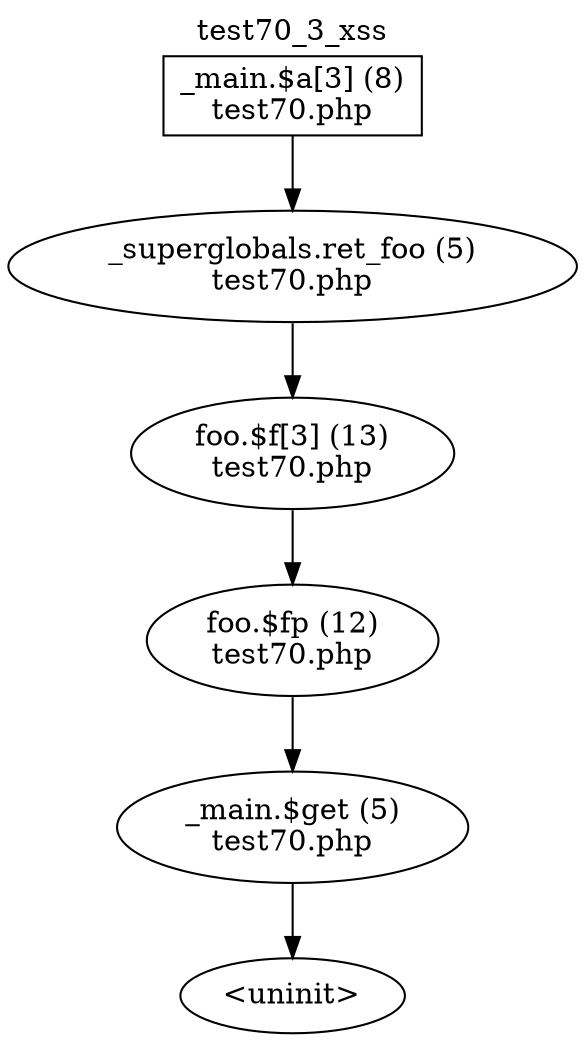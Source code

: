 digraph cfg {
  label="test70_3_xss";
  labelloc=t;
  n1 [shape=box, label="_main.$a[3] (8)\ntest70.php"];
  n2 [shape=ellipse, label="_superglobals.ret_foo (5)\ntest70.php"];
  n3 [shape=ellipse, label="foo.$f[3] (13)\ntest70.php"];
  n4 [shape=ellipse, label="foo.$fp (12)\ntest70.php"];
  n5 [shape=ellipse, label="_main.$get (5)\ntest70.php"];
  n6 [shape=ellipse, label="<uninit>"];
  n1 -> n2;
  n2 -> n3;
  n3 -> n4;
  n4 -> n5;
  n5 -> n6;
}
